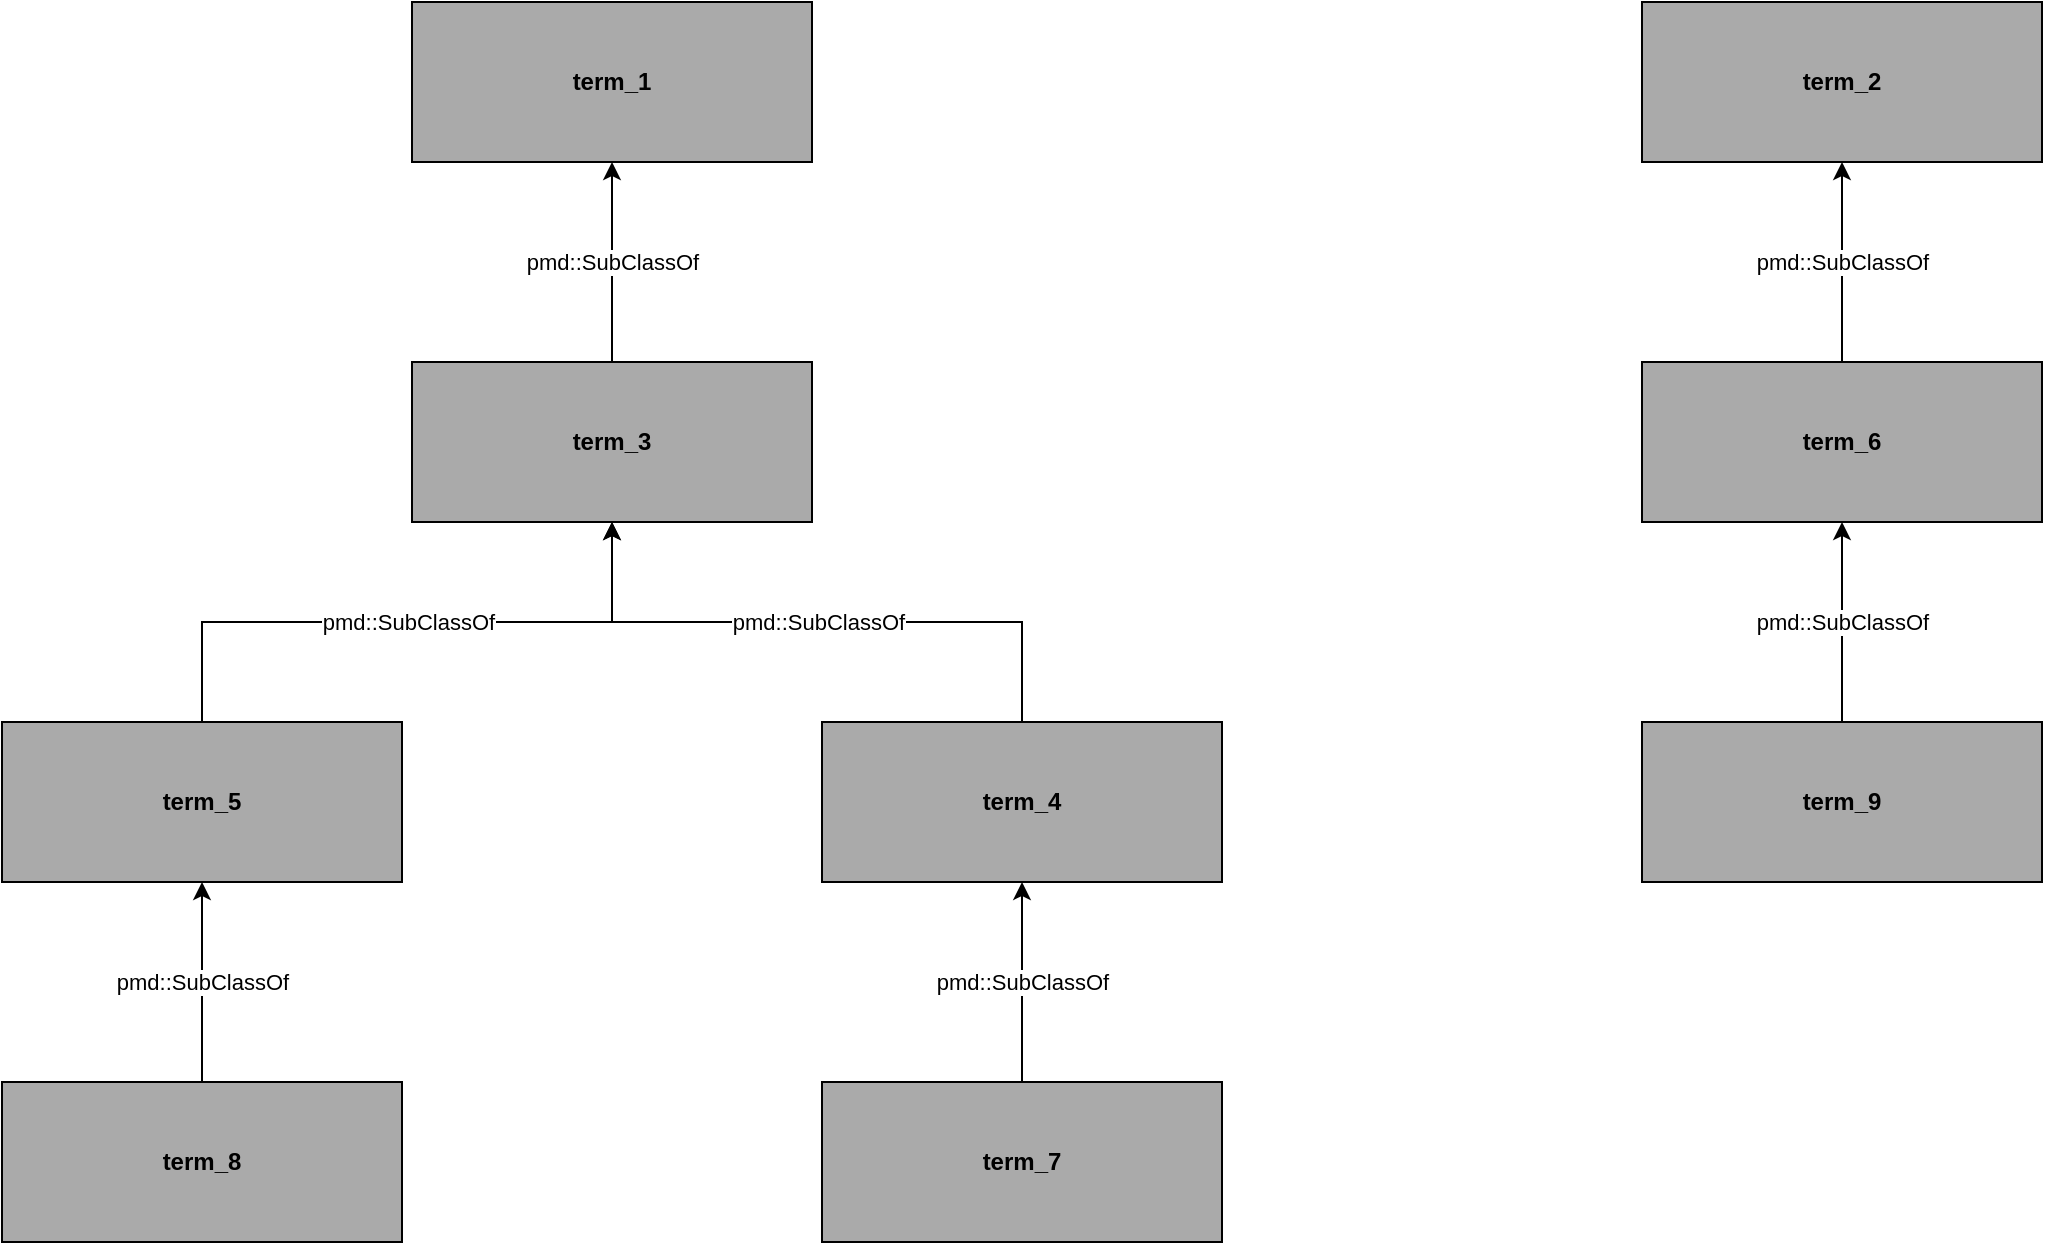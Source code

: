 <mxfile type="device">
  <diagram name="many-two-trees.drawio" id="b1043efd561a">
    <mxGraphModel dx="1600" dy="850" grid="1" gridSize="10" guides="1" tooltips="1" connect="1"
      arrows="1" fold="1" page="1" pageScale="1" pageWidth="1100" pageHeight="850" math="0"
      shadow="0">
      <root>
        <mxCell id="0" />
        <mxCell id="1" parent="0" />
        <mxCell id="b1043efd561a-7" style="edgeStyle=orthogonalEdgeStyle;rounded=0;orthogonalLoop=1;jettySize=auto;html=1;exitX=0.5;exitY=1;exitDx=0;exitDy=0;entryX=0.5;entryY=0;entryDx=0;entryDy=0;startArrow=classic;endArrow=none;curved=0;dashed=0" edge="1" parent="1" source="b1043efd561a-1" target="b1043efd561a-2">
          <mxGeometry relative="1" as="geometry" />
        </mxCell>
        <mxCell id="b1043efd561a-8" value="pmd::SubClassOf" style="edgeLabel;html=1;align=center;verticalAlign=middle;resizable=0;points=[];" vertex="1" connectable="0" parent="b1043efd561a-7">
          <mxGeometry x="0" y="0" relative="1" as="geometry">
            <mxPoint as="offset" />
          </mxGeometry>
        </mxCell>        <mxCell id="b1043efd561a-9" style="edgeStyle=orthogonalEdgeStyle;rounded=0;orthogonalLoop=1;jettySize=auto;html=1;exitX=0.5;exitY=1;exitDx=0;exitDy=0;entryX=0.5;entryY=0;entryDx=0;entryDy=0;startArrow=classic;endArrow=none;curved=0;dashed=0" edge="1" parent="1" source="b1043efd561a-2" target="b1043efd561a-3">
          <mxGeometry relative="1" as="geometry" />
        </mxCell>
        <mxCell id="b1043efd561a-10" value="pmd::SubClassOf" style="edgeLabel;html=1;align=center;verticalAlign=middle;resizable=0;points=[];" vertex="1" connectable="0" parent="b1043efd561a-9">
          <mxGeometry x="0" y="0" relative="1" as="geometry">
            <mxPoint as="offset" />
          </mxGeometry>
        </mxCell>        <mxCell id="b1043efd561a-11" style="edgeStyle=orthogonalEdgeStyle;rounded=0;orthogonalLoop=1;jettySize=auto;html=1;exitX=0.5;exitY=1;exitDx=0;exitDy=0;entryX=0.5;entryY=0;entryDx=0;entryDy=0;startArrow=classic;endArrow=none;curved=0;dashed=0" edge="1" parent="1" source="b1043efd561a-2" target="b1043efd561a-4">
          <mxGeometry relative="1" as="geometry" />
        </mxCell>
        <mxCell id="b1043efd561a-12" value="pmd::SubClassOf" style="edgeLabel;html=1;align=center;verticalAlign=middle;resizable=0;points=[];" vertex="1" connectable="0" parent="b1043efd561a-11">
          <mxGeometry x="0" y="0" relative="1" as="geometry">
            <mxPoint as="offset" />
          </mxGeometry>
        </mxCell>        <mxCell id="b1043efd561a-13" style="edgeStyle=orthogonalEdgeStyle;rounded=0;orthogonalLoop=1;jettySize=auto;html=1;exitX=0.5;exitY=1;exitDx=0;exitDy=0;entryX=0.5;entryY=0;entryDx=0;entryDy=0;startArrow=classic;endArrow=none;curved=0;dashed=0" edge="1" parent="1" source="b1043efd561a-3" target="b1043efd561a-6">
          <mxGeometry relative="1" as="geometry" />
        </mxCell>
        <mxCell id="b1043efd561a-14" value="pmd::SubClassOf" style="edgeLabel;html=1;align=center;verticalAlign=middle;resizable=0;points=[];" vertex="1" connectable="0" parent="b1043efd561a-13">
          <mxGeometry x="0" y="0" relative="1" as="geometry">
            <mxPoint as="offset" />
          </mxGeometry>
        </mxCell>        <mxCell id="b1043efd561a-15" style="edgeStyle=orthogonalEdgeStyle;rounded=0;orthogonalLoop=1;jettySize=auto;html=1;exitX=0.5;exitY=1;exitDx=0;exitDy=0;entryX=0.5;entryY=0;entryDx=0;entryDy=0;startArrow=classic;endArrow=none;curved=0;dashed=0" edge="1" parent="1" source="b1043efd561a-4" target="b1043efd561a-5">
          <mxGeometry relative="1" as="geometry" />
        </mxCell>
        <mxCell id="b1043efd561a-16" value="pmd::SubClassOf" style="edgeLabel;html=1;align=center;verticalAlign=middle;resizable=0;points=[];" vertex="1" connectable="0" parent="b1043efd561a-15">
          <mxGeometry x="0" y="0" relative="1" as="geometry">
            <mxPoint as="offset" />
          </mxGeometry>
        </mxCell>        <mxCell id="b1043efd561a-20" style="edgeStyle=orthogonalEdgeStyle;rounded=0;orthogonalLoop=1;jettySize=auto;html=1;exitX=0.5;exitY=1;exitDx=0;exitDy=0;entryX=0.5;entryY=0;entryDx=0;entryDy=0;startArrow=classic;endArrow=none;curved=0;dashed=0" edge="1" parent="1" source="b1043efd561a-18" target="b1043efd561a-19">
          <mxGeometry relative="1" as="geometry" />
        </mxCell>
        <mxCell id="b1043efd561a-21" value="pmd::SubClassOf" style="edgeLabel;html=1;align=center;verticalAlign=middle;resizable=0;points=[];" vertex="1" connectable="0" parent="b1043efd561a-20">
          <mxGeometry x="0" y="0" relative="1" as="geometry">
            <mxPoint as="offset" />
          </mxGeometry>
        </mxCell>        <mxCell id="b1043efd561a-22" style="edgeStyle=orthogonalEdgeStyle;rounded=0;orthogonalLoop=1;jettySize=auto;html=1;exitX=0.5;exitY=1;exitDx=0;exitDy=0;entryX=0.5;entryY=0;entryDx=0;entryDy=0;startArrow=classic;endArrow=none;curved=0;dashed=0" edge="1" parent="1" source="b1043efd561a-19" target="b1043efd561a-17">
          <mxGeometry relative="1" as="geometry" />
        </mxCell>
        <mxCell id="b1043efd561a-23" value="pmd::SubClassOf" style="edgeLabel;html=1;align=center;verticalAlign=middle;resizable=0;points=[];" vertex="1" connectable="0" parent="b1043efd561a-22">
          <mxGeometry x="0" y="0" relative="1" as="geometry">
            <mxPoint as="offset" />
          </mxGeometry>
        </mxCell>        <mxCell id="b1043efd561a-1" value="term_1" style="rounded=0;whiteSpace=wrap;html=1;fillColor=#aaaaaa;strokeColor=#000000;fontStyle=1;" parent="1" vertex="1">
          <mxGeometry x="410.0" y="0" width="200" height="80" as="geometry" />
        </mxCell>
        <mxCell id="b1043efd561a-2" value="term_3" style="rounded=0;whiteSpace=wrap;html=1;fillColor=#aaaaaa;strokeColor=#000000;fontStyle=1;" parent="1" vertex="1">
          <mxGeometry x="410.0" y="180" width="200" height="80" as="geometry" />
        </mxCell>
        <mxCell id="b1043efd561a-3" value="term_5" style="rounded=0;whiteSpace=wrap;html=1;fillColor=#aaaaaa;strokeColor=#000000;fontStyle=1;" parent="1" vertex="1">
          <mxGeometry x="205.0" y="360" width="200" height="80" as="geometry" />
        </mxCell>
        <mxCell id="b1043efd561a-4" value="term_4" style="rounded=0;whiteSpace=wrap;html=1;fillColor=#aaaaaa;strokeColor=#000000;fontStyle=1;" parent="1" vertex="1">
          <mxGeometry x="615.0" y="360" width="200" height="80" as="geometry" />
        </mxCell>
        <mxCell id="b1043efd561a-5" value="term_7" style="rounded=0;whiteSpace=wrap;html=1;fillColor=#aaaaaa;strokeColor=#000000;fontStyle=1;" parent="1" vertex="1">
          <mxGeometry x="615.0" y="540" width="200" height="80" as="geometry" />
        </mxCell>
        <mxCell id="b1043efd561a-6" value="term_8" style="rounded=0;whiteSpace=wrap;html=1;fillColor=#aaaaaa;strokeColor=#000000;fontStyle=1;" parent="1" vertex="1">
          <mxGeometry x="205.0" y="540" width="200" height="80" as="geometry" />
        </mxCell>
        <mxCell id="b1043efd561a-17" value="term_9" style="rounded=0;whiteSpace=wrap;html=1;fillColor=#aaaaaa;strokeColor=#000000;fontStyle=1;" parent="1" vertex="1">
          <mxGeometry x="1025.0" y="360" width="200" height="80" as="geometry" />
        </mxCell>
        <mxCell id="b1043efd561a-18" value="term_2" style="rounded=0;whiteSpace=wrap;html=1;fillColor=#aaaaaa;strokeColor=#000000;fontStyle=1;" parent="1" vertex="1">
          <mxGeometry x="1025.0" y="0" width="200" height="80" as="geometry" />
        </mxCell>
        <mxCell id="b1043efd561a-19" value="term_6" style="rounded=0;whiteSpace=wrap;html=1;fillColor=#aaaaaa;strokeColor=#000000;fontStyle=1;" parent="1" vertex="1">
          <mxGeometry x="1025.0" y="180" width="200" height="80" as="geometry" />
        </mxCell>

      </root>
    </mxGraphModel>
  </diagram>
</mxfile>